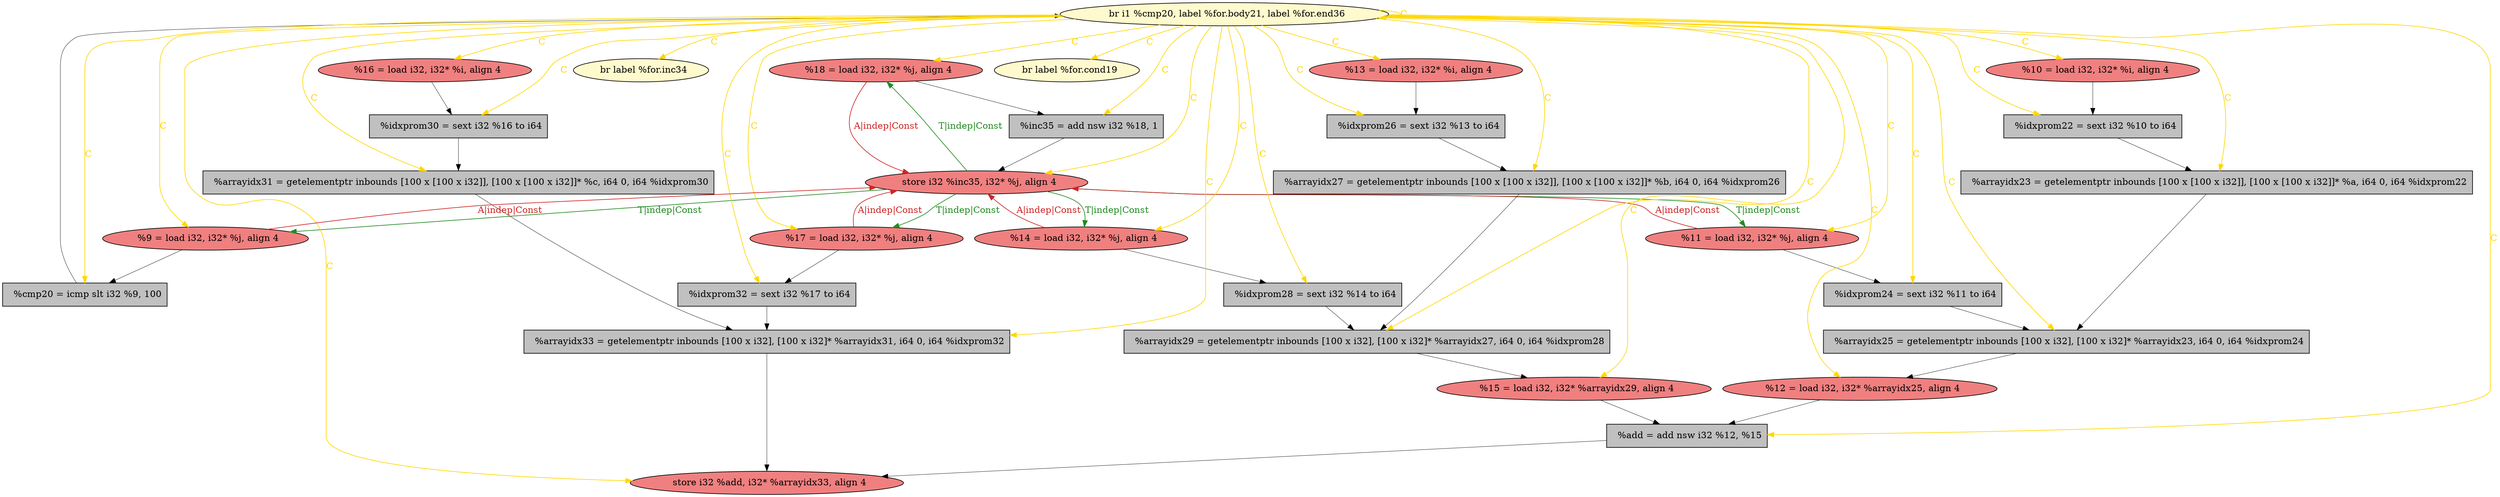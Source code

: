 
digraph G {


node933 [fillcolor=grey,label="  %arrayidx23 = getelementptr inbounds [100 x [100 x i32]], [100 x [100 x i32]]* %a, i64 0, i64 %idxprom22",shape=rectangle,style=filled ]
node935 [fillcolor=lightcoral,label="  %16 = load i32, i32* %i, align 4",shape=ellipse,style=filled ]
node931 [fillcolor=lightcoral,label="  %18 = load i32, i32* %j, align 4",shape=ellipse,style=filled ]
node930 [fillcolor=grey,label="  %add = add nsw i32 %12, %15",shape=rectangle,style=filled ]
node932 [fillcolor=lightcoral,label="  %15 = load i32, i32* %arrayidx29, align 4",shape=ellipse,style=filled ]
node928 [fillcolor=lemonchiffon,label="  br label %for.inc34",shape=ellipse,style=filled ]
node927 [fillcolor=lightcoral,label="  store i32 %add, i32* %arrayidx33, align 4",shape=ellipse,style=filled ]
node926 [fillcolor=lightcoral,label="  store i32 %inc35, i32* %j, align 4",shape=ellipse,style=filled ]
node924 [fillcolor=grey,label="  %inc35 = add nsw i32 %18, 1",shape=rectangle,style=filled ]
node925 [fillcolor=lemonchiffon,label="  br label %for.cond19",shape=ellipse,style=filled ]
node923 [fillcolor=grey,label="  %arrayidx31 = getelementptr inbounds [100 x [100 x i32]], [100 x [100 x i32]]* %c, i64 0, i64 %idxprom30",shape=rectangle,style=filled ]
node922 [fillcolor=grey,label="  %idxprom28 = sext i32 %14 to i64",shape=rectangle,style=filled ]
node910 [fillcolor=grey,label="  %arrayidx25 = getelementptr inbounds [100 x i32], [100 x i32]* %arrayidx23, i64 0, i64 %idxprom24",shape=rectangle,style=filled ]
node920 [fillcolor=lightcoral,label="  %11 = load i32, i32* %j, align 4",shape=ellipse,style=filled ]
node909 [fillcolor=grey,label="  %idxprom22 = sext i32 %10 to i64",shape=rectangle,style=filled ]
node911 [fillcolor=grey,label="  %cmp20 = icmp slt i32 %9, 100",shape=rectangle,style=filled ]
node908 [fillcolor=grey,label="  %arrayidx27 = getelementptr inbounds [100 x [100 x i32]], [100 x [100 x i32]]* %b, i64 0, i64 %idxprom26",shape=rectangle,style=filled ]
node921 [fillcolor=lightcoral,label="  %13 = load i32, i32* %i, align 4",shape=ellipse,style=filled ]
node914 [fillcolor=grey,label="  %arrayidx29 = getelementptr inbounds [100 x i32], [100 x i32]* %arrayidx27, i64 0, i64 %idxprom28",shape=rectangle,style=filled ]
node919 [fillcolor=grey,label="  %idxprom32 = sext i32 %17 to i64",shape=rectangle,style=filled ]
node906 [fillcolor=lightcoral,label="  %14 = load i32, i32* %j, align 4",shape=ellipse,style=filled ]
node934 [fillcolor=lightcoral,label="  %10 = load i32, i32* %i, align 4",shape=ellipse,style=filled ]
node907 [fillcolor=lightcoral,label="  %12 = load i32, i32* %arrayidx25, align 4",shape=ellipse,style=filled ]
node918 [fillcolor=lemonchiffon,label="  br i1 %cmp20, label %for.body21, label %for.end36",shape=ellipse,style=filled ]
node912 [fillcolor=lightcoral,label="  %9 = load i32, i32* %j, align 4",shape=ellipse,style=filled ]
node913 [fillcolor=grey,label="  %arrayidx33 = getelementptr inbounds [100 x i32], [100 x i32]* %arrayidx31, i64 0, i64 %idxprom32",shape=rectangle,style=filled ]
node929 [fillcolor=grey,label="  %idxprom30 = sext i32 %16 to i64",shape=rectangle,style=filled ]
node915 [fillcolor=grey,label="  %idxprom24 = sext i32 %11 to i64",shape=rectangle,style=filled ]
node916 [fillcolor=grey,label="  %idxprom26 = sext i32 %13 to i64",shape=rectangle,style=filled ]
node917 [fillcolor=lightcoral,label="  %17 = load i32, i32* %j, align 4",shape=ellipse,style=filled ]

node918->node931 [style=solid,color=gold,label="C",penwidth=1.0,fontcolor=gold ]
node931->node926 [style=solid,color=firebrick3,label="A|indep|Const",penwidth=1.0,fontcolor=firebrick3 ]
node918->node929 [style=solid,color=gold,label="C",penwidth=1.0,fontcolor=gold ]
node926->node920 [style=solid,color=forestgreen,label="T|indep|Const",penwidth=1.0,fontcolor=forestgreen ]
node920->node926 [style=solid,color=firebrick3,label="A|indep|Const",penwidth=1.0,fontcolor=firebrick3 ]
node923->node913 [style=solid,color=black,label="",penwidth=0.5,fontcolor=black ]
node917->node926 [style=solid,color=firebrick3,label="A|indep|Const",penwidth=1.0,fontcolor=firebrick3 ]
node926->node917 [style=solid,color=forestgreen,label="T|indep|Const",penwidth=1.0,fontcolor=forestgreen ]
node934->node909 [style=solid,color=black,label="",penwidth=0.5,fontcolor=black ]
node918->node926 [style=solid,color=gold,label="C",penwidth=1.0,fontcolor=gold ]
node916->node908 [style=solid,color=black,label="",penwidth=0.5,fontcolor=black ]
node924->node926 [style=solid,color=black,label="",penwidth=0.5,fontcolor=black ]
node931->node924 [style=solid,color=black,label="",penwidth=0.5,fontcolor=black ]
node935->node929 [style=solid,color=black,label="",penwidth=0.5,fontcolor=black ]
node914->node932 [style=solid,color=black,label="",penwidth=0.5,fontcolor=black ]
node921->node916 [style=solid,color=black,label="",penwidth=0.5,fontcolor=black ]
node912->node911 [style=solid,color=black,label="",penwidth=0.5,fontcolor=black ]
node918->node932 [style=solid,color=gold,label="C",penwidth=1.0,fontcolor=gold ]
node909->node933 [style=solid,color=black,label="",penwidth=0.5,fontcolor=black ]
node913->node927 [style=solid,color=black,label="",penwidth=0.5,fontcolor=black ]
node919->node913 [style=solid,color=black,label="",penwidth=0.5,fontcolor=black ]
node918->node933 [style=solid,color=gold,label="C",penwidth=1.0,fontcolor=gold ]
node918->node922 [style=solid,color=gold,label="C",penwidth=1.0,fontcolor=gold ]
node926->node912 [style=solid,color=forestgreen,label="T|indep|Const",penwidth=1.0,fontcolor=forestgreen ]
node918->node907 [style=solid,color=gold,label="C",penwidth=1.0,fontcolor=gold ]
node918->node908 [style=solid,color=gold,label="C",penwidth=1.0,fontcolor=gold ]
node922->node914 [style=solid,color=black,label="",penwidth=0.5,fontcolor=black ]
node918->node914 [style=solid,color=gold,label="C",penwidth=1.0,fontcolor=gold ]
node917->node919 [style=solid,color=black,label="",penwidth=0.5,fontcolor=black ]
node918->node915 [style=solid,color=gold,label="C",penwidth=1.0,fontcolor=gold ]
node930->node927 [style=solid,color=black,label="",penwidth=0.5,fontcolor=black ]
node911->node918 [style=solid,color=black,label="",penwidth=0.5,fontcolor=black ]
node918->node930 [style=solid,color=gold,label="C",penwidth=1.0,fontcolor=gold ]
node918->node921 [style=solid,color=gold,label="C",penwidth=1.0,fontcolor=gold ]
node918->node910 [style=solid,color=gold,label="C",penwidth=1.0,fontcolor=gold ]
node918->node927 [style=solid,color=gold,label="C",penwidth=1.0,fontcolor=gold ]
node918->node913 [style=solid,color=gold,label="C",penwidth=1.0,fontcolor=gold ]
node920->node915 [style=solid,color=black,label="",penwidth=0.5,fontcolor=black ]
node918->node919 [style=solid,color=gold,label="C",penwidth=1.0,fontcolor=gold ]
node918->node934 [style=solid,color=gold,label="C",penwidth=1.0,fontcolor=gold ]
node926->node931 [style=solid,color=forestgreen,label="T|indep|Const",penwidth=1.0,fontcolor=forestgreen ]
node918->node912 [style=solid,color=gold,label="C",penwidth=1.0,fontcolor=gold ]
node918->node920 [style=solid,color=gold,label="C",penwidth=1.0,fontcolor=gold ]
node918->node906 [style=solid,color=gold,label="C",penwidth=1.0,fontcolor=gold ]
node918->node928 [style=solid,color=gold,label="C",penwidth=1.0,fontcolor=gold ]
node918->node925 [style=solid,color=gold,label="C",penwidth=1.0,fontcolor=gold ]
node918->node935 [style=solid,color=gold,label="C",penwidth=1.0,fontcolor=gold ]
node918->node916 [style=solid,color=gold,label="C",penwidth=1.0,fontcolor=gold ]
node906->node926 [style=solid,color=firebrick3,label="A|indep|Const",penwidth=1.0,fontcolor=firebrick3 ]
node918->node917 [style=solid,color=gold,label="C",penwidth=1.0,fontcolor=gold ]
node918->node911 [style=solid,color=gold,label="C",penwidth=1.0,fontcolor=gold ]
node933->node910 [style=solid,color=black,label="",penwidth=0.5,fontcolor=black ]
node918->node918 [style=solid,color=gold,label="C",penwidth=1.0,fontcolor=gold ]
node932->node930 [style=solid,color=black,label="",penwidth=0.5,fontcolor=black ]
node912->node926 [style=solid,color=firebrick3,label="A|indep|Const",penwidth=1.0,fontcolor=firebrick3 ]
node918->node909 [style=solid,color=gold,label="C",penwidth=1.0,fontcolor=gold ]
node906->node922 [style=solid,color=black,label="",penwidth=0.5,fontcolor=black ]
node929->node923 [style=solid,color=black,label="",penwidth=0.5,fontcolor=black ]
node910->node907 [style=solid,color=black,label="",penwidth=0.5,fontcolor=black ]
node908->node914 [style=solid,color=black,label="",penwidth=0.5,fontcolor=black ]
node926->node906 [style=solid,color=forestgreen,label="T|indep|Const",penwidth=1.0,fontcolor=forestgreen ]
node907->node930 [style=solid,color=black,label="",penwidth=0.5,fontcolor=black ]
node918->node923 [style=solid,color=gold,label="C",penwidth=1.0,fontcolor=gold ]
node918->node924 [style=solid,color=gold,label="C",penwidth=1.0,fontcolor=gold ]
node915->node910 [style=solid,color=black,label="",penwidth=0.5,fontcolor=black ]


}

